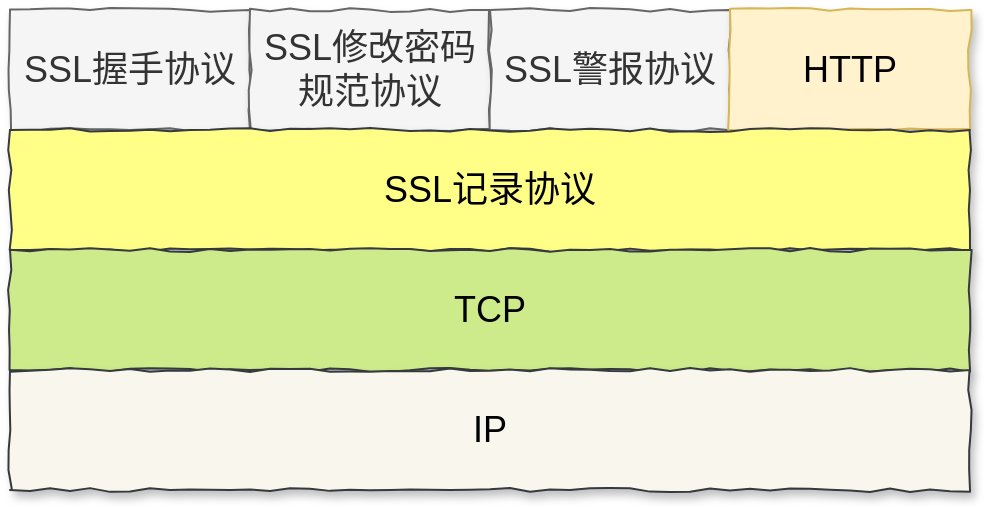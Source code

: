 <mxfile version="13.1.2" type="device"><diagram name="Page-1" id="822b0af5-4adb-64df-f703-e8dfc1f81529"><mxGraphModel dx="793" dy="490" grid="1" gridSize="10" guides="1" tooltips="1" connect="1" arrows="1" fold="1" page="1" pageScale="1" pageWidth="1100" pageHeight="850" background="#ffffff" math="0" shadow="0"><root><mxCell id="0"/><mxCell id="1" parent="0"/><mxCell id="Bz3s7k_44cgYfgtqCgf7-1" value="SSL握手协议" style="rounded=0;whiteSpace=wrap;html=1;fontSize=18;comic=1;glass=0;shadow=1;fillColor=#f5f5f5;strokeColor=#666666;fontColor=#333333;" vertex="1" parent="1"><mxGeometry x="110" y="80" width="120" height="60" as="geometry"/></mxCell><mxCell id="Bz3s7k_44cgYfgtqCgf7-2" value="SSL修改密码规范协议" style="rounded=0;whiteSpace=wrap;html=1;fontSize=18;comic=1;shadow=1;glass=0;fillColor=#f5f5f5;strokeColor=#666666;fontColor=#333333;" vertex="1" parent="1"><mxGeometry x="230" y="80" width="120" height="60" as="geometry"/></mxCell><mxCell id="Bz3s7k_44cgYfgtqCgf7-3" value="SSL警报协议" style="rounded=0;whiteSpace=wrap;html=1;fontSize=18;comic=1;shadow=1;glass=0;fillColor=#f5f5f5;strokeColor=#666666;fontColor=#333333;" vertex="1" parent="1"><mxGeometry x="350" y="80" width="120" height="60" as="geometry"/></mxCell><mxCell id="Bz3s7k_44cgYfgtqCgf7-4" value="HTTP" style="rounded=0;whiteSpace=wrap;html=1;fontSize=18;comic=1;shadow=1;glass=0;fillColor=#fff2cc;strokeColor=#d6b656;" vertex="1" parent="1"><mxGeometry x="470" y="80" width="120" height="60" as="geometry"/></mxCell><mxCell id="Bz3s7k_44cgYfgtqCgf7-5" value="SSL记录协议" style="rounded=0;whiteSpace=wrap;html=1;fontSize=18;comic=1;shadow=1;glass=0;fillColor=#ffff88;strokeColor=#36393d;" vertex="1" parent="1"><mxGeometry x="110" y="140" width="480" height="60" as="geometry"/></mxCell><mxCell id="Bz3s7k_44cgYfgtqCgf7-6" value="TCP" style="rounded=0;whiteSpace=wrap;html=1;fontSize=18;comic=1;shadow=1;glass=0;fillColor=#cdeb8b;strokeColor=#36393d;" vertex="1" parent="1"><mxGeometry x="110" y="200" width="480" height="60" as="geometry"/></mxCell><mxCell id="Bz3s7k_44cgYfgtqCgf7-7" value="IP" style="rounded=0;whiteSpace=wrap;html=1;fontSize=18;comic=1;shadow=1;glass=0;fillColor=#f9f7ed;strokeColor=#36393d;" vertex="1" parent="1"><mxGeometry x="110" y="260" width="480" height="60" as="geometry"/></mxCell></root></mxGraphModel></diagram></mxfile>